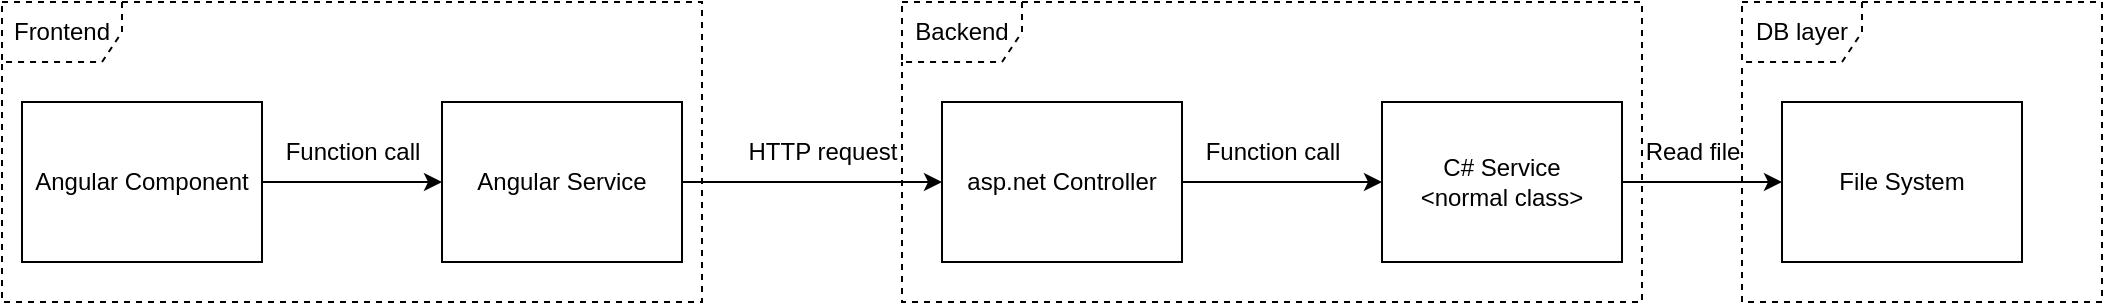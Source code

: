 <mxfile version="24.0.5" type="device">
  <diagram name="1 oldal" id="Cauv9YDiLvc9a0ePnLrx">
    <mxGraphModel dx="2074" dy="754" grid="1" gridSize="10" guides="1" tooltips="1" connect="1" arrows="1" fold="1" page="1" pageScale="1" pageWidth="827" pageHeight="1169" math="0" shadow="0">
      <root>
        <mxCell id="0" />
        <mxCell id="1" parent="0" />
        <mxCell id="EYfdABTAuKxK3zkM5wz1-1" value="Angular Component" style="rounded=0;whiteSpace=wrap;html=1;" vertex="1" parent="1">
          <mxGeometry x="10" y="280" width="120" height="80" as="geometry" />
        </mxCell>
        <mxCell id="EYfdABTAuKxK3zkM5wz1-2" value="Angular Service" style="rounded=0;whiteSpace=wrap;html=1;" vertex="1" parent="1">
          <mxGeometry x="220" y="280" width="120" height="80" as="geometry" />
        </mxCell>
        <mxCell id="EYfdABTAuKxK3zkM5wz1-3" value="asp.net Controller" style="rounded=0;whiteSpace=wrap;html=1;" vertex="1" parent="1">
          <mxGeometry x="470" y="280" width="120" height="80" as="geometry" />
        </mxCell>
        <mxCell id="EYfdABTAuKxK3zkM5wz1-4" value="&lt;div&gt;C# Service&lt;/div&gt;&lt;div&gt;&amp;lt;normal class&amp;gt;&lt;br&gt;&lt;/div&gt;" style="rounded=0;whiteSpace=wrap;html=1;" vertex="1" parent="1">
          <mxGeometry x="690" y="280" width="120" height="80" as="geometry" />
        </mxCell>
        <mxCell id="EYfdABTAuKxK3zkM5wz1-5" value="" style="endArrow=classic;html=1;rounded=0;exitX=1;exitY=0.5;exitDx=0;exitDy=0;entryX=0;entryY=0.5;entryDx=0;entryDy=0;" edge="1" parent="1" source="EYfdABTAuKxK3zkM5wz1-1" target="EYfdABTAuKxK3zkM5wz1-2">
          <mxGeometry width="50" height="50" relative="1" as="geometry">
            <mxPoint x="140" y="500" as="sourcePoint" />
            <mxPoint x="190" y="450" as="targetPoint" />
          </mxGeometry>
        </mxCell>
        <mxCell id="EYfdABTAuKxK3zkM5wz1-6" value="" style="endArrow=classic;html=1;rounded=0;exitX=1;exitY=0.5;exitDx=0;exitDy=0;" edge="1" parent="1" source="EYfdABTAuKxK3zkM5wz1-2" target="EYfdABTAuKxK3zkM5wz1-3">
          <mxGeometry width="50" height="50" relative="1" as="geometry">
            <mxPoint x="140" y="320" as="sourcePoint" />
            <mxPoint x="230" y="320" as="targetPoint" />
          </mxGeometry>
        </mxCell>
        <mxCell id="EYfdABTAuKxK3zkM5wz1-7" value="" style="endArrow=classic;html=1;rounded=0;" edge="1" parent="1" source="EYfdABTAuKxK3zkM5wz1-3" target="EYfdABTAuKxK3zkM5wz1-4">
          <mxGeometry width="50" height="50" relative="1" as="geometry">
            <mxPoint x="150" y="330" as="sourcePoint" />
            <mxPoint x="240" y="330" as="targetPoint" />
          </mxGeometry>
        </mxCell>
        <mxCell id="EYfdABTAuKxK3zkM5wz1-9" value="Function call" style="text;html=1;align=center;verticalAlign=middle;resizable=0;points=[];autosize=1;strokeColor=none;fillColor=none;" vertex="1" parent="1">
          <mxGeometry x="130" y="290" width="90" height="30" as="geometry" />
        </mxCell>
        <mxCell id="EYfdABTAuKxK3zkM5wz1-11" value="HTTP request" style="text;html=1;align=center;verticalAlign=middle;resizable=0;points=[];autosize=1;strokeColor=none;fillColor=none;" vertex="1" parent="1">
          <mxGeometry x="360" y="290" width="100" height="30" as="geometry" />
        </mxCell>
        <mxCell id="EYfdABTAuKxK3zkM5wz1-12" value="Function call" style="text;html=1;align=center;verticalAlign=middle;resizable=0;points=[];autosize=1;strokeColor=none;fillColor=none;" vertex="1" parent="1">
          <mxGeometry x="590" y="290" width="90" height="30" as="geometry" />
        </mxCell>
        <mxCell id="EYfdABTAuKxK3zkM5wz1-13" value="File System" style="rounded=0;whiteSpace=wrap;html=1;" vertex="1" parent="1">
          <mxGeometry x="890" y="280" width="120" height="80" as="geometry" />
        </mxCell>
        <mxCell id="EYfdABTAuKxK3zkM5wz1-14" value="" style="endArrow=classic;html=1;rounded=0;" edge="1" parent="1" source="EYfdABTAuKxK3zkM5wz1-4" target="EYfdABTAuKxK3zkM5wz1-13">
          <mxGeometry width="50" height="50" relative="1" as="geometry">
            <mxPoint x="600" y="330" as="sourcePoint" />
            <mxPoint x="700" y="330" as="targetPoint" />
          </mxGeometry>
        </mxCell>
        <mxCell id="EYfdABTAuKxK3zkM5wz1-15" value="Read file" style="text;html=1;align=center;verticalAlign=middle;resizable=0;points=[];autosize=1;strokeColor=none;fillColor=none;" vertex="1" parent="1">
          <mxGeometry x="810" y="290" width="70" height="30" as="geometry" />
        </mxCell>
        <mxCell id="EYfdABTAuKxK3zkM5wz1-17" value="Backend" style="shape=umlFrame;whiteSpace=wrap;html=1;pointerEvents=0;dashed=1;" vertex="1" parent="1">
          <mxGeometry x="450" y="230" width="370" height="150" as="geometry" />
        </mxCell>
        <mxCell id="EYfdABTAuKxK3zkM5wz1-18" value="DB layer" style="shape=umlFrame;whiteSpace=wrap;html=1;pointerEvents=0;dashed=1;" vertex="1" parent="1">
          <mxGeometry x="870" y="230" width="180" height="150" as="geometry" />
        </mxCell>
        <mxCell id="EYfdABTAuKxK3zkM5wz1-19" value="Frontend" style="shape=umlFrame;whiteSpace=wrap;html=1;pointerEvents=0;dashed=1;" vertex="1" parent="1">
          <mxGeometry y="230" width="350" height="150" as="geometry" />
        </mxCell>
      </root>
    </mxGraphModel>
  </diagram>
</mxfile>
